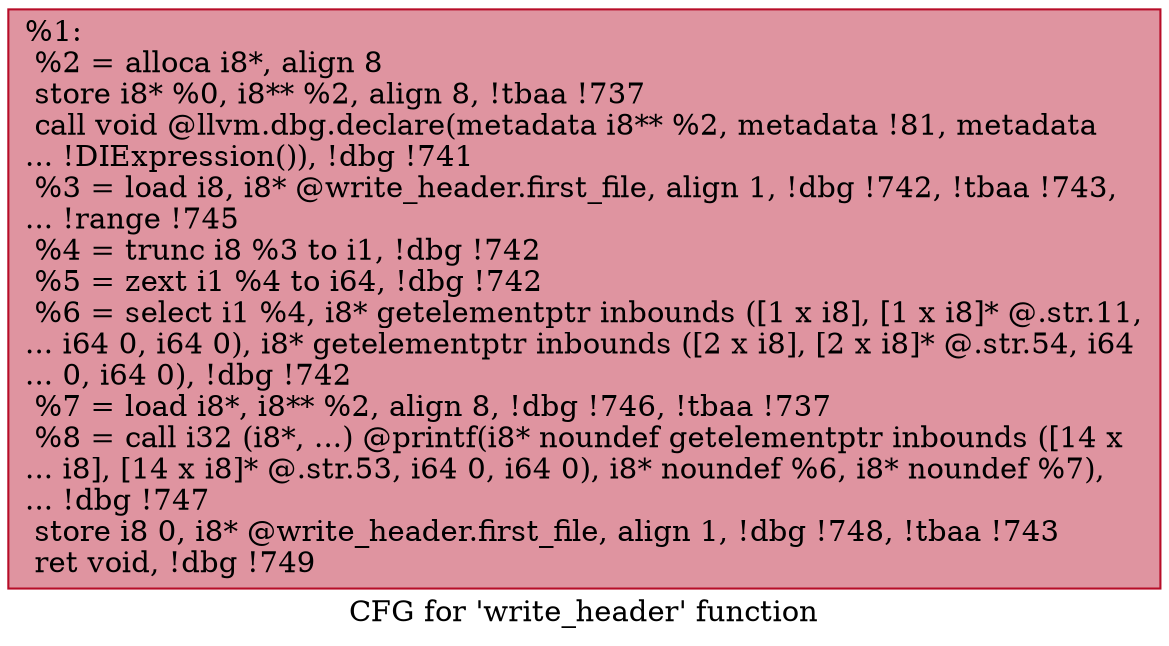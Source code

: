 digraph "CFG for 'write_header' function" {
	label="CFG for 'write_header' function";

	Node0x8b5c60 [shape=record,color="#b70d28ff", style=filled, fillcolor="#b70d2870",label="{%1:\l  %2 = alloca i8*, align 8\l  store i8* %0, i8** %2, align 8, !tbaa !737\l  call void @llvm.dbg.declare(metadata i8** %2, metadata !81, metadata\l... !DIExpression()), !dbg !741\l  %3 = load i8, i8* @write_header.first_file, align 1, !dbg !742, !tbaa !743,\l... !range !745\l  %4 = trunc i8 %3 to i1, !dbg !742\l  %5 = zext i1 %4 to i64, !dbg !742\l  %6 = select i1 %4, i8* getelementptr inbounds ([1 x i8], [1 x i8]* @.str.11,\l... i64 0, i64 0), i8* getelementptr inbounds ([2 x i8], [2 x i8]* @.str.54, i64\l... 0, i64 0), !dbg !742\l  %7 = load i8*, i8** %2, align 8, !dbg !746, !tbaa !737\l  %8 = call i32 (i8*, ...) @printf(i8* noundef getelementptr inbounds ([14 x\l... i8], [14 x i8]* @.str.53, i64 0, i64 0), i8* noundef %6, i8* noundef %7),\l... !dbg !747\l  store i8 0, i8* @write_header.first_file, align 1, !dbg !748, !tbaa !743\l  ret void, !dbg !749\l}"];
}
